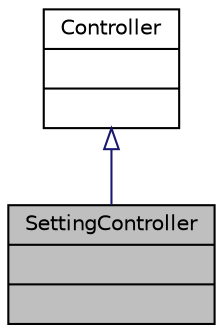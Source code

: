 digraph "SettingController"
{
 // LATEX_PDF_SIZE
  bgcolor="transparent";
  edge [fontname="Helvetica",fontsize="10",labelfontname="Helvetica",labelfontsize="10"];
  node [fontname="Helvetica",fontsize="10",shape=record];
  Node1 [label="{SettingController\n||}",height=0.2,width=0.4,color="black", fillcolor="grey75", style="filled", fontcolor="black",tooltip="Gestiona información de configuración general."];
  Node2 -> Node1 [dir="back",color="midnightblue",fontsize="10",style="solid",arrowtail="onormal",fontname="Helvetica"];
  Node2 [label="{Controller\n||}",height=0.2,width=0.4,color="black",URL="$d8/d70/classApp_1_1Http_1_1Controllers_1_1Controller.html",tooltip="Controlador principal del framework del cual extienden los demás controladores."];
}
